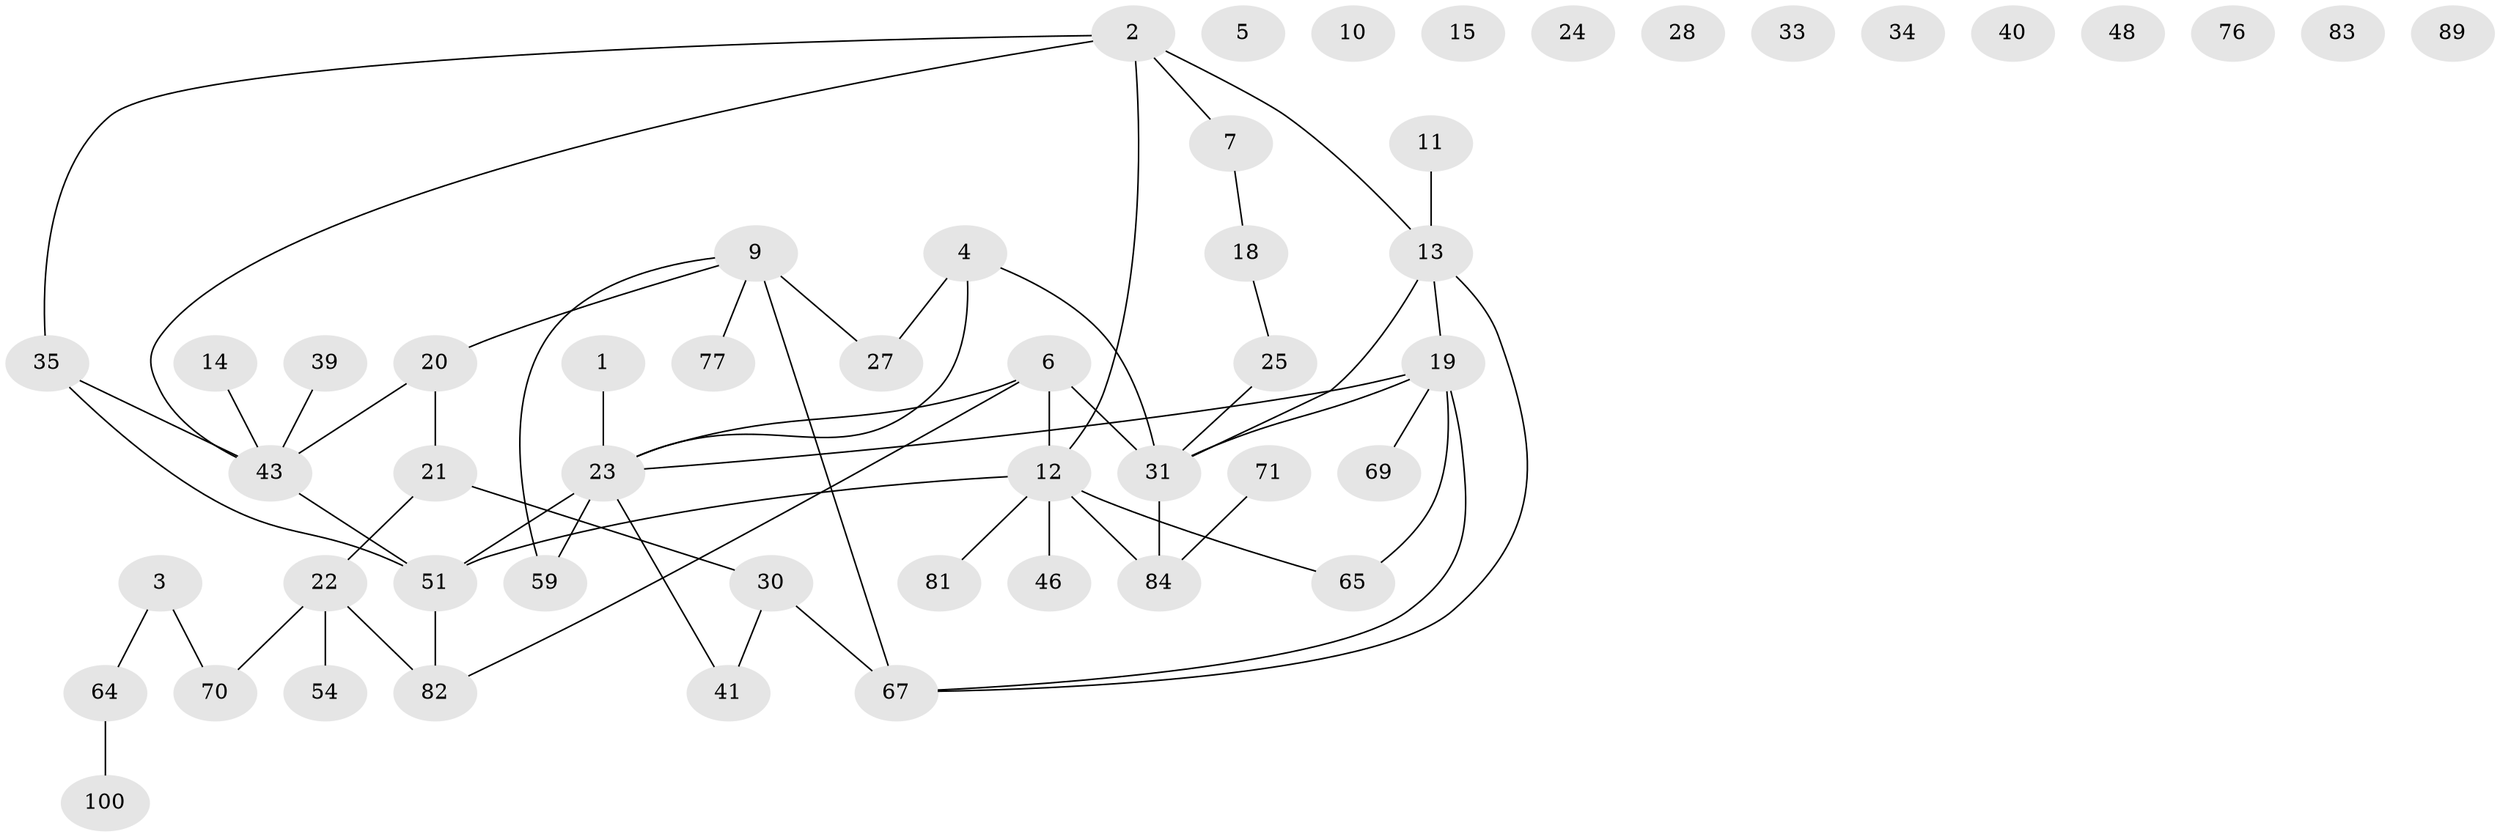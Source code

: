// original degree distribution, {2: 0.24, 3: 0.23, 1: 0.27, 0: 0.1, 4: 0.11, 5: 0.04, 6: 0.01}
// Generated by graph-tools (version 1.1) at 2025/16/03/04/25 18:16:31]
// undirected, 52 vertices, 58 edges
graph export_dot {
graph [start="1"]
  node [color=gray90,style=filled];
  1 [super="+49"];
  2 [super="+17+26"];
  3 [super="+8"];
  4 [super="+52"];
  5;
  6 [super="+32"];
  7 [super="+47"];
  9 [super="+95+58"];
  10;
  11 [super="+37"];
  12 [super="+42+29"];
  13 [super="+73"];
  14 [super="+16+62"];
  15;
  18 [super="+53"];
  19 [super="+45"];
  20 [super="+56"];
  21 [super="+88"];
  22 [super="+44+36"];
  23 [super="+94"];
  24;
  25 [super="+63"];
  27 [super="+72"];
  28;
  30;
  31 [super="+38"];
  33 [super="+61"];
  34;
  35 [super="+93"];
  39 [super="+87"];
  40;
  41 [super="+55+50"];
  43 [super="+60+92"];
  46 [super="+91"];
  48 [super="+78"];
  51 [super="+57"];
  54;
  59;
  64 [super="+66"];
  65;
  67 [super="+80"];
  69;
  70;
  71;
  76;
  77;
  81;
  82 [super="+96"];
  83;
  84 [super="+90"];
  89;
  100;
  1 -- 23;
  2 -- 35;
  2 -- 43;
  2 -- 12;
  2 -- 13;
  2 -- 7;
  3 -- 64;
  3 -- 70;
  4 -- 23;
  4 -- 31;
  4 -- 27;
  6 -- 23;
  6 -- 12;
  6 -- 82;
  6 -- 31;
  7 -- 18;
  9 -- 77;
  9 -- 27 [weight=2];
  9 -- 67;
  9 -- 20;
  9 -- 59;
  11 -- 13;
  12 -- 81;
  12 -- 65;
  12 -- 84;
  12 -- 46;
  12 -- 51;
  13 -- 67;
  13 -- 19;
  13 -- 31;
  14 -- 43;
  18 -- 25;
  19 -- 67;
  19 -- 23;
  19 -- 65;
  19 -- 69;
  19 -- 31;
  20 -- 43;
  20 -- 21;
  21 -- 30;
  21 -- 22;
  22 -- 82;
  22 -- 70;
  22 -- 54;
  23 -- 59;
  23 -- 41;
  23 -- 51;
  25 -- 31;
  30 -- 67;
  30 -- 41;
  31 -- 84;
  35 -- 43;
  35 -- 51;
  39 -- 43;
  43 -- 51;
  51 -- 82;
  64 -- 100;
  71 -- 84;
}
